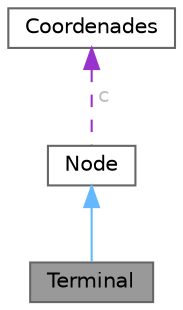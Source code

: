 digraph "Terminal"
{
 // LATEX_PDF_SIZE
  bgcolor="transparent";
  edge [fontname=Helvetica,fontsize=10,labelfontname=Helvetica,labelfontsize=10];
  node [fontname=Helvetica,fontsize=10,shape=box,height=0.2,width=0.4];
  Node1 [id="Node000001",label="Terminal",height=0.2,width=0.4,color="gray40", fillcolor="grey60", style="filled", fontcolor="black",tooltip="Node terminal d'una xarxa de distribució d'aigua."];
  Node2 -> Node1 [id="edge1_Node000001_Node000002",dir="back",color="steelblue1",style="solid",tooltip=" "];
  Node2 [id="Node000002",label="Node",height=0.2,width=0.4,color="gray40", fillcolor="white", style="filled",URL="$class_node.html",tooltip="Representa un node en una xarxa de distribució d'aigua."];
  Node3 -> Node2 [id="edge2_Node000002_Node000003",dir="back",color="darkorchid3",style="dashed",tooltip=" ",label=" c",fontcolor="grey" ];
  Node3 [id="Node000003",label="Coordenades",height=0.2,width=0.4,color="gray40", fillcolor="white", style="filled",URL="$class_coordenades.html",tooltip=" "];
}
